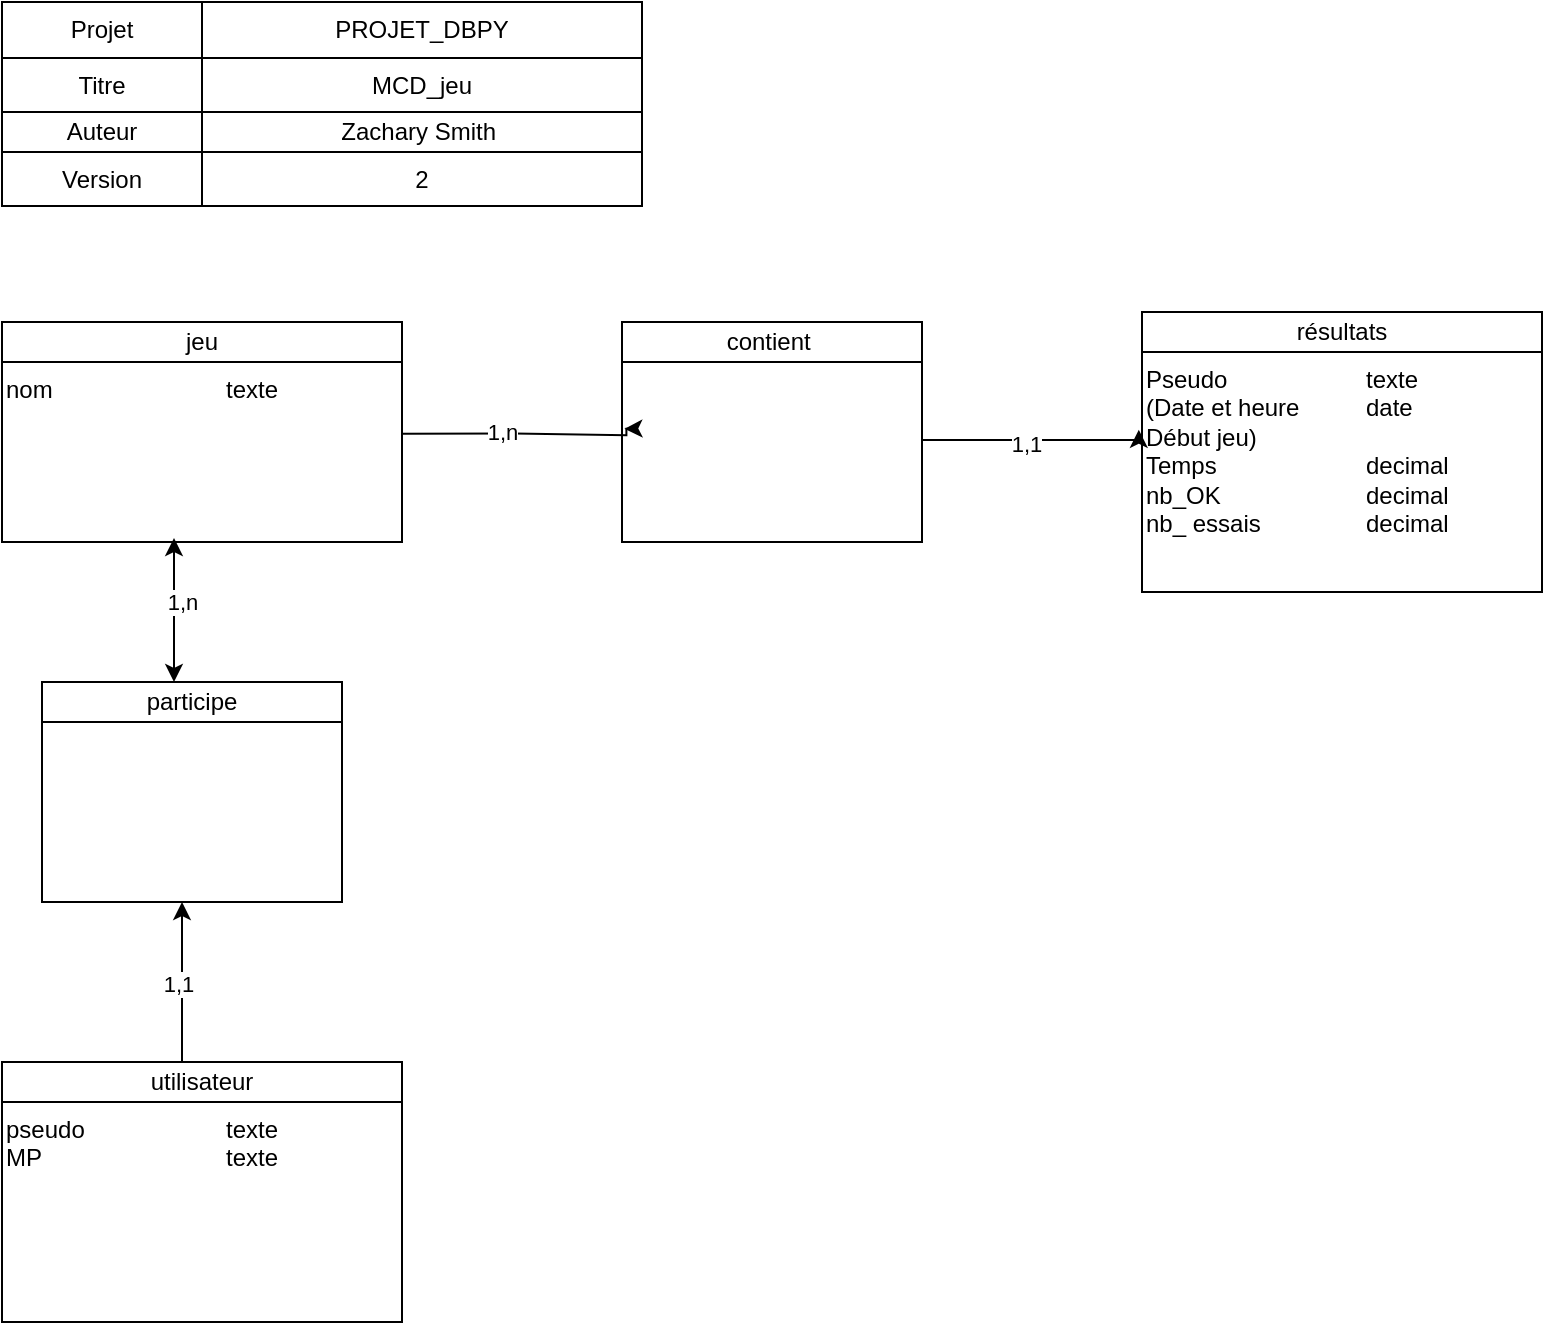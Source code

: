 <mxfile version="22.1.18" type="device">
  <diagram name="Page-1" id="eUSwcVrxmJebx88er5wi">
    <mxGraphModel dx="2453" dy="793" grid="1" gridSize="10" guides="1" tooltips="1" connect="1" arrows="1" fold="1" page="1" pageScale="1" pageWidth="827" pageHeight="1169" math="0" shadow="0">
      <root>
        <mxCell id="0" />
        <mxCell id="1" parent="0" />
        <mxCell id="GHE4V-HkiuZE-uwOSUPn-1" value="" style="shape=table;html=1;whiteSpace=wrap;startSize=0;container=1;collapsible=0;childLayout=tableLayout;" parent="1" vertex="1">
          <mxGeometry x="-800" y="40" width="320" height="102" as="geometry" />
        </mxCell>
        <mxCell id="GHE4V-HkiuZE-uwOSUPn-2" value="" style="shape=partialRectangle;html=1;whiteSpace=wrap;collapsible=0;dropTarget=0;pointerEvents=0;fillColor=none;top=0;left=0;bottom=0;right=0;points=[[0,0.5],[1,0.5]];portConstraint=eastwest;" parent="GHE4V-HkiuZE-uwOSUPn-1" vertex="1">
          <mxGeometry width="320" height="28" as="geometry" />
        </mxCell>
        <mxCell id="GHE4V-HkiuZE-uwOSUPn-3" value="Projet" style="shape=partialRectangle;html=1;whiteSpace=wrap;connectable=0;overflow=hidden;fillColor=none;top=0;left=0;bottom=0;right=0;" parent="GHE4V-HkiuZE-uwOSUPn-2" vertex="1">
          <mxGeometry width="100" height="28" as="geometry">
            <mxRectangle width="100" height="28" as="alternateBounds" />
          </mxGeometry>
        </mxCell>
        <mxCell id="GHE4V-HkiuZE-uwOSUPn-4" value="PROJET_DBPY" style="shape=partialRectangle;html=1;whiteSpace=wrap;connectable=0;overflow=hidden;fillColor=none;top=0;left=0;bottom=0;right=0;" parent="GHE4V-HkiuZE-uwOSUPn-2" vertex="1">
          <mxGeometry x="100" width="220" height="28" as="geometry">
            <mxRectangle width="220" height="28" as="alternateBounds" />
          </mxGeometry>
        </mxCell>
        <mxCell id="GHE4V-HkiuZE-uwOSUPn-5" value="" style="shape=partialRectangle;html=1;whiteSpace=wrap;collapsible=0;dropTarget=0;pointerEvents=0;fillColor=none;top=0;left=0;bottom=0;right=0;points=[[0,0.5],[1,0.5]];portConstraint=eastwest;" parent="GHE4V-HkiuZE-uwOSUPn-1" vertex="1">
          <mxGeometry y="28" width="320" height="27" as="geometry" />
        </mxCell>
        <mxCell id="GHE4V-HkiuZE-uwOSUPn-6" value="Titre" style="shape=partialRectangle;html=1;whiteSpace=wrap;connectable=0;overflow=hidden;fillColor=none;top=0;left=0;bottom=0;right=0;" parent="GHE4V-HkiuZE-uwOSUPn-5" vertex="1">
          <mxGeometry width="100" height="27" as="geometry">
            <mxRectangle width="100" height="27" as="alternateBounds" />
          </mxGeometry>
        </mxCell>
        <mxCell id="GHE4V-HkiuZE-uwOSUPn-7" value="MCD_jeu" style="shape=partialRectangle;html=1;whiteSpace=wrap;connectable=0;overflow=hidden;fillColor=none;top=0;left=0;bottom=0;right=0;" parent="GHE4V-HkiuZE-uwOSUPn-5" vertex="1">
          <mxGeometry x="100" width="220" height="27" as="geometry">
            <mxRectangle width="220" height="27" as="alternateBounds" />
          </mxGeometry>
        </mxCell>
        <mxCell id="GHE4V-HkiuZE-uwOSUPn-8" value="" style="shape=partialRectangle;html=1;whiteSpace=wrap;collapsible=0;dropTarget=0;pointerEvents=0;fillColor=none;top=0;left=0;bottom=0;right=0;points=[[0,0.5],[1,0.5]];portConstraint=eastwest;" parent="GHE4V-HkiuZE-uwOSUPn-1" vertex="1">
          <mxGeometry y="55" width="320" height="20" as="geometry" />
        </mxCell>
        <mxCell id="GHE4V-HkiuZE-uwOSUPn-9" value="Auteur" style="shape=partialRectangle;html=1;whiteSpace=wrap;connectable=0;overflow=hidden;fillColor=none;top=0;left=0;bottom=0;right=0;" parent="GHE4V-HkiuZE-uwOSUPn-8" vertex="1">
          <mxGeometry width="100" height="20" as="geometry">
            <mxRectangle width="100" height="20" as="alternateBounds" />
          </mxGeometry>
        </mxCell>
        <mxCell id="GHE4V-HkiuZE-uwOSUPn-10" value="Zachary Smith&amp;nbsp;" style="shape=partialRectangle;html=1;whiteSpace=wrap;connectable=0;overflow=hidden;fillColor=none;top=0;left=0;bottom=0;right=0;" parent="GHE4V-HkiuZE-uwOSUPn-8" vertex="1">
          <mxGeometry x="100" width="220" height="20" as="geometry">
            <mxRectangle width="220" height="20" as="alternateBounds" />
          </mxGeometry>
        </mxCell>
        <mxCell id="GHE4V-HkiuZE-uwOSUPn-11" value="" style="shape=partialRectangle;html=1;whiteSpace=wrap;collapsible=0;dropTarget=0;pointerEvents=0;fillColor=none;top=0;left=0;bottom=0;right=0;points=[[0,0.5],[1,0.5]];portConstraint=eastwest;" parent="GHE4V-HkiuZE-uwOSUPn-1" vertex="1">
          <mxGeometry y="75" width="320" height="27" as="geometry" />
        </mxCell>
        <mxCell id="GHE4V-HkiuZE-uwOSUPn-12" value="Version" style="shape=partialRectangle;html=1;whiteSpace=wrap;connectable=0;overflow=hidden;fillColor=none;top=0;left=0;bottom=0;right=0;" parent="GHE4V-HkiuZE-uwOSUPn-11" vertex="1">
          <mxGeometry width="100" height="27" as="geometry">
            <mxRectangle width="100" height="27" as="alternateBounds" />
          </mxGeometry>
        </mxCell>
        <mxCell id="GHE4V-HkiuZE-uwOSUPn-13" value="2" style="shape=partialRectangle;html=1;whiteSpace=wrap;connectable=0;overflow=hidden;fillColor=none;top=0;left=0;bottom=0;right=0;" parent="GHE4V-HkiuZE-uwOSUPn-11" vertex="1">
          <mxGeometry x="100" width="220" height="27" as="geometry">
            <mxRectangle width="220" height="27" as="alternateBounds" />
          </mxGeometry>
        </mxCell>
        <mxCell id="GHE4V-HkiuZE-uwOSUPn-14" value="&lt;div style=&quot;box-sizing: border-box ; width: 100% ; padding: 2px&quot;&gt;&lt;br&gt;&lt;/div&gt;" style="verticalAlign=top;align=center;overflow=fill;html=1;rounded=0;shadow=0;comic=0;labelBackgroundColor=none;strokeColor=#000000;strokeWidth=1;fillColor=#ffffff;fontFamily=Verdana;fontSize=12;fontColor=#000000;" parent="1" vertex="1">
          <mxGeometry x="-800" y="200" width="200" height="110" as="geometry" />
        </mxCell>
        <mxCell id="GHE4V-HkiuZE-uwOSUPn-15" value="jeu" style="rounded=0;whiteSpace=wrap;html=1;" parent="1" vertex="1">
          <mxGeometry x="-800" y="200" width="200" height="20" as="geometry" />
        </mxCell>
        <mxCell id="GHE4V-HkiuZE-uwOSUPn-16" value="nom" style="text;html=1;strokeColor=none;fillColor=none;align=left;verticalAlign=top;whiteSpace=wrap;rounded=0;" parent="1" vertex="1">
          <mxGeometry x="-800" y="220" width="70" height="90" as="geometry" />
        </mxCell>
        <mxCell id="GHE4V-HkiuZE-uwOSUPn-17" value="texte&lt;br&gt;" style="text;html=1;strokeColor=none;fillColor=none;align=left;verticalAlign=top;whiteSpace=wrap;rounded=0;" parent="1" vertex="1">
          <mxGeometry x="-690" y="220" width="90" height="90" as="geometry" />
        </mxCell>
        <mxCell id="GHE4V-HkiuZE-uwOSUPn-18" value="&lt;div style=&quot;box-sizing: border-box ; width: 100% ; padding: 2px&quot;&gt;&lt;br&gt;&lt;/div&gt;" style="verticalAlign=top;align=center;overflow=fill;html=1;rounded=0;shadow=0;comic=0;labelBackgroundColor=none;strokeColor=#000000;strokeWidth=1;fillColor=#ffffff;fontFamily=Verdana;fontSize=12;fontColor=#000000;" parent="1" vertex="1">
          <mxGeometry x="-230" y="195" width="200" height="140" as="geometry" />
        </mxCell>
        <mxCell id="GHE4V-HkiuZE-uwOSUPn-19" value="résultats" style="rounded=0;whiteSpace=wrap;html=1;" parent="1" vertex="1">
          <mxGeometry x="-230" y="195" width="200" height="20" as="geometry" />
        </mxCell>
        <mxCell id="GHE4V-HkiuZE-uwOSUPn-20" value="Pseudo&amp;nbsp;&lt;br&gt;(Date et heure Début jeu)&lt;br&gt;Temps&lt;br&gt;nb_OK&lt;br&gt;nb_ essais" style="text;html=1;strokeColor=none;fillColor=none;align=left;verticalAlign=top;whiteSpace=wrap;rounded=0;" parent="1" vertex="1">
          <mxGeometry x="-230" y="215" width="80" height="120" as="geometry" />
        </mxCell>
        <mxCell id="GHE4V-HkiuZE-uwOSUPn-21" value="texte&lt;br&gt;date&lt;br&gt;&lt;br&gt;decimal&lt;br&gt;decimal&lt;br&gt;decimal" style="text;html=1;strokeColor=none;fillColor=none;align=left;verticalAlign=top;whiteSpace=wrap;rounded=0;" parent="1" vertex="1">
          <mxGeometry x="-120" y="215" width="90" height="120" as="geometry" />
        </mxCell>
        <mxCell id="GHE4V-HkiuZE-uwOSUPn-22" value="&lt;div style=&quot;box-sizing: border-box ; width: 100% ; padding: 2px&quot;&gt;&lt;br&gt;&lt;/div&gt;" style="verticalAlign=top;align=center;overflow=fill;html=1;rounded=0;shadow=0;comic=0;labelBackgroundColor=none;strokeColor=#000000;strokeWidth=1;fillColor=#ffffff;fontFamily=Verdana;fontSize=12;fontColor=#000000;" parent="1" vertex="1">
          <mxGeometry x="-490" y="200" width="150" height="110" as="geometry" />
        </mxCell>
        <mxCell id="GHE4V-HkiuZE-uwOSUPn-23" value="contient&amp;nbsp;" style="rounded=0;whiteSpace=wrap;html=1;" parent="1" vertex="1">
          <mxGeometry x="-490" y="200" width="150" height="20" as="geometry" />
        </mxCell>
        <mxCell id="GHE4V-HkiuZE-uwOSUPn-24" style="edgeStyle=orthogonalEdgeStyle;rounded=0;orthogonalLoop=1;jettySize=auto;html=1;entryX=0.008;entryY=0.569;entryDx=0;entryDy=0;entryPerimeter=0;" parent="1" edge="1">
          <mxGeometry relative="1" as="geometry">
            <mxPoint x="-600" y="255.83" as="sourcePoint" />
            <mxPoint x="-488.8" y="253.42" as="targetPoint" />
            <Array as="points">
              <mxPoint x="-543.8" y="255.61" />
              <mxPoint x="-487.8" y="256.61" />
              <mxPoint x="-487.8" y="253.61" />
            </Array>
          </mxGeometry>
        </mxCell>
        <mxCell id="GHE4V-HkiuZE-uwOSUPn-25" value="1,n" style="edgeLabel;html=1;align=center;verticalAlign=middle;resizable=0;points=[];" parent="GHE4V-HkiuZE-uwOSUPn-24" vertex="1" connectable="0">
          <mxGeometry x="-0.735" y="-1" relative="1" as="geometry">
            <mxPoint x="34" y="-2" as="offset" />
          </mxGeometry>
        </mxCell>
        <mxCell id="GHE4V-HkiuZE-uwOSUPn-26" style="edgeStyle=orthogonalEdgeStyle;rounded=0;orthogonalLoop=1;jettySize=auto;html=1;entryX=-0.02;entryY=0.324;entryDx=0;entryDy=0;entryPerimeter=0;" parent="1" source="GHE4V-HkiuZE-uwOSUPn-22" target="GHE4V-HkiuZE-uwOSUPn-20" edge="1">
          <mxGeometry relative="1" as="geometry">
            <Array as="points">
              <mxPoint x="-300" y="259" />
              <mxPoint x="-300" y="259" />
            </Array>
          </mxGeometry>
        </mxCell>
        <mxCell id="GHE4V-HkiuZE-uwOSUPn-27" value="1,1" style="edgeLabel;html=1;align=center;verticalAlign=middle;resizable=0;points=[];" parent="1" vertex="1" connectable="0">
          <mxGeometry x="-280.004" y="264.996" as="geometry">
            <mxPoint x="-8" y="-4" as="offset" />
          </mxGeometry>
        </mxCell>
        <mxCell id="GHE4V-HkiuZE-uwOSUPn-30" value="&lt;div style=&quot;box-sizing: border-box ; width: 100% ; padding: 2px&quot;&gt;&lt;br&gt;&lt;/div&gt;" style="verticalAlign=top;align=center;overflow=fill;html=1;rounded=0;shadow=0;comic=0;labelBackgroundColor=none;strokeColor=#000000;strokeWidth=1;fillColor=#ffffff;fontFamily=Verdana;fontSize=12;fontColor=#000000;" parent="1" vertex="1">
          <mxGeometry x="-800" y="590" width="200" height="110" as="geometry" />
        </mxCell>
        <mxCell id="GHE4V-HkiuZE-uwOSUPn-31" value="utilisateur" style="rounded=0;whiteSpace=wrap;html=1;" parent="1" vertex="1">
          <mxGeometry x="-800" y="570" width="200" height="20" as="geometry" />
        </mxCell>
        <mxCell id="GHE4V-HkiuZE-uwOSUPn-32" value="pseudo&lt;br&gt;MP" style="text;html=1;strokeColor=none;fillColor=none;align=left;verticalAlign=top;whiteSpace=wrap;rounded=0;" parent="1" vertex="1">
          <mxGeometry x="-800" y="590" width="70" height="90" as="geometry" />
        </mxCell>
        <mxCell id="GHE4V-HkiuZE-uwOSUPn-33" value="texte&lt;br&gt;texte" style="text;html=1;strokeColor=none;fillColor=none;align=left;verticalAlign=top;whiteSpace=wrap;rounded=0;" parent="1" vertex="1">
          <mxGeometry x="-690" y="590" width="90" height="90" as="geometry" />
        </mxCell>
        <mxCell id="GHE4V-HkiuZE-uwOSUPn-34" value="" style="endArrow=classic;startArrow=classic;html=1;rounded=0;entryX=0.43;entryY=0.982;entryDx=0;entryDy=0;entryPerimeter=0;" parent="1" target="GHE4V-HkiuZE-uwOSUPn-14" edge="1">
          <mxGeometry width="50" height="50" relative="1" as="geometry">
            <mxPoint x="-714" y="380" as="sourcePoint" />
            <mxPoint x="-710" y="340" as="targetPoint" />
          </mxGeometry>
        </mxCell>
        <mxCell id="GHE4V-HkiuZE-uwOSUPn-41" value="1,n" style="edgeLabel;html=1;align=center;verticalAlign=middle;resizable=0;points=[];" parent="GHE4V-HkiuZE-uwOSUPn-34" vertex="1" connectable="0">
          <mxGeometry x="0.167" y="-5" relative="1" as="geometry">
            <mxPoint x="-1" y="2" as="offset" />
          </mxGeometry>
        </mxCell>
        <mxCell id="GHE4V-HkiuZE-uwOSUPn-36" value="&lt;div style=&quot;box-sizing: border-box ; width: 100% ; padding: 2px&quot;&gt;&lt;br&gt;&lt;/div&gt;" style="verticalAlign=top;align=center;overflow=fill;html=1;rounded=0;shadow=0;comic=0;labelBackgroundColor=none;strokeColor=#000000;strokeWidth=1;fillColor=#ffffff;fontFamily=Verdana;fontSize=12;fontColor=#000000;" parent="1" vertex="1">
          <mxGeometry x="-780" y="380" width="150" height="110" as="geometry" />
        </mxCell>
        <mxCell id="GHE4V-HkiuZE-uwOSUPn-37" value="participe" style="rounded=0;whiteSpace=wrap;html=1;" parent="1" vertex="1">
          <mxGeometry x="-780" y="380" width="150" height="20" as="geometry" />
        </mxCell>
        <mxCell id="GHE4V-HkiuZE-uwOSUPn-38" value="" style="endArrow=classic;html=1;rounded=0;" parent="1" edge="1">
          <mxGeometry width="50" height="50" relative="1" as="geometry">
            <mxPoint x="-710" y="570" as="sourcePoint" />
            <mxPoint x="-710" y="490" as="targetPoint" />
          </mxGeometry>
        </mxCell>
        <mxCell id="GHE4V-HkiuZE-uwOSUPn-39" value="1,1" style="edgeLabel;html=1;align=center;verticalAlign=middle;resizable=0;points=[];" parent="GHE4V-HkiuZE-uwOSUPn-38" vertex="1" connectable="0">
          <mxGeometry x="-0.025" y="2" relative="1" as="geometry">
            <mxPoint as="offset" />
          </mxGeometry>
        </mxCell>
      </root>
    </mxGraphModel>
  </diagram>
</mxfile>
